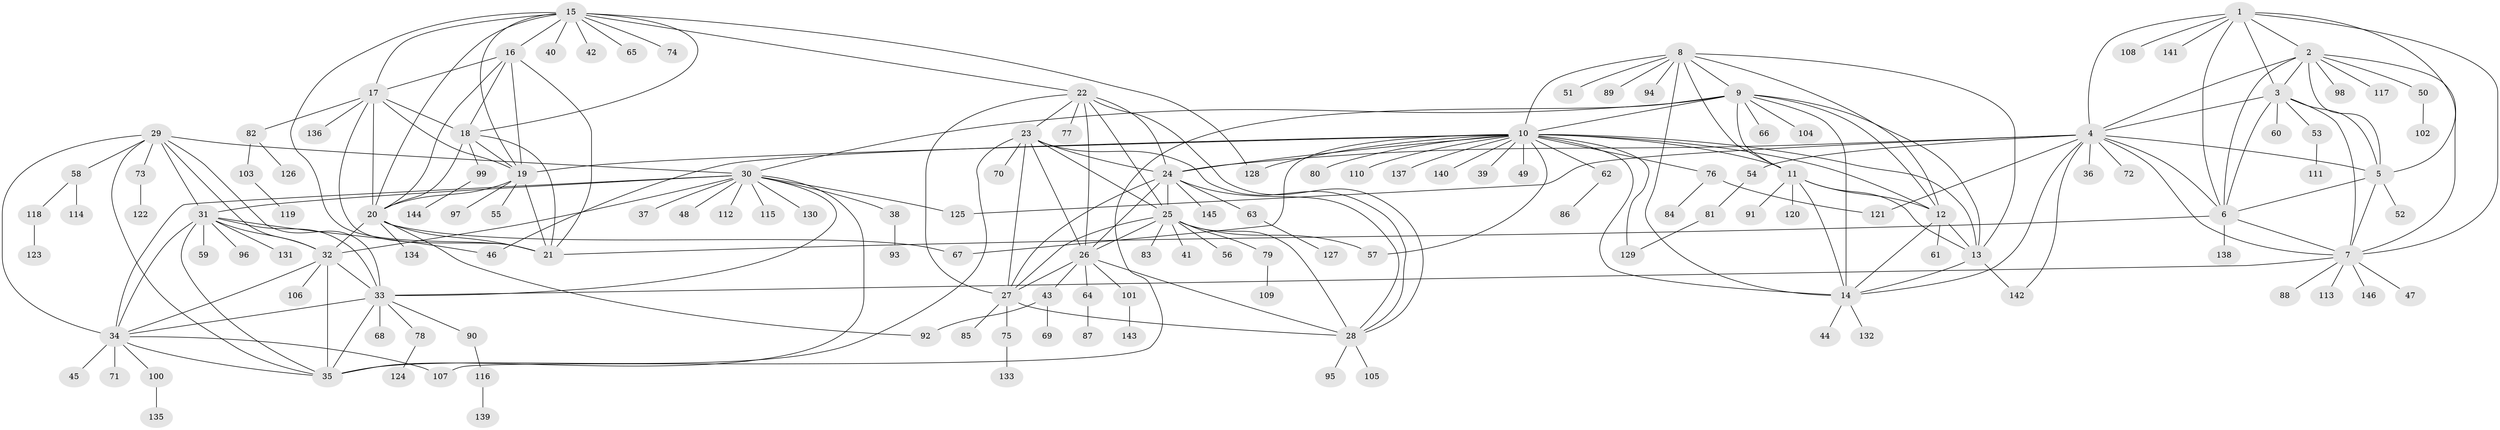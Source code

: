 // Generated by graph-tools (version 1.1) at 2025/37/03/09/25 02:37:26]
// undirected, 146 vertices, 236 edges
graph export_dot {
graph [start="1"]
  node [color=gray90,style=filled];
  1;
  2;
  3;
  4;
  5;
  6;
  7;
  8;
  9;
  10;
  11;
  12;
  13;
  14;
  15;
  16;
  17;
  18;
  19;
  20;
  21;
  22;
  23;
  24;
  25;
  26;
  27;
  28;
  29;
  30;
  31;
  32;
  33;
  34;
  35;
  36;
  37;
  38;
  39;
  40;
  41;
  42;
  43;
  44;
  45;
  46;
  47;
  48;
  49;
  50;
  51;
  52;
  53;
  54;
  55;
  56;
  57;
  58;
  59;
  60;
  61;
  62;
  63;
  64;
  65;
  66;
  67;
  68;
  69;
  70;
  71;
  72;
  73;
  74;
  75;
  76;
  77;
  78;
  79;
  80;
  81;
  82;
  83;
  84;
  85;
  86;
  87;
  88;
  89;
  90;
  91;
  92;
  93;
  94;
  95;
  96;
  97;
  98;
  99;
  100;
  101;
  102;
  103;
  104;
  105;
  106;
  107;
  108;
  109;
  110;
  111;
  112;
  113;
  114;
  115;
  116;
  117;
  118;
  119;
  120;
  121;
  122;
  123;
  124;
  125;
  126;
  127;
  128;
  129;
  130;
  131;
  132;
  133;
  134;
  135;
  136;
  137;
  138;
  139;
  140;
  141;
  142;
  143;
  144;
  145;
  146;
  1 -- 2;
  1 -- 3;
  1 -- 4;
  1 -- 5;
  1 -- 6;
  1 -- 7;
  1 -- 108;
  1 -- 141;
  2 -- 3;
  2 -- 4;
  2 -- 5;
  2 -- 6;
  2 -- 7;
  2 -- 50;
  2 -- 98;
  2 -- 117;
  3 -- 4;
  3 -- 5;
  3 -- 6;
  3 -- 7;
  3 -- 53;
  3 -- 60;
  4 -- 5;
  4 -- 6;
  4 -- 7;
  4 -- 14;
  4 -- 24;
  4 -- 36;
  4 -- 54;
  4 -- 72;
  4 -- 121;
  4 -- 125;
  4 -- 142;
  5 -- 6;
  5 -- 7;
  5 -- 52;
  6 -- 7;
  6 -- 21;
  6 -- 138;
  7 -- 33;
  7 -- 47;
  7 -- 88;
  7 -- 113;
  7 -- 146;
  8 -- 9;
  8 -- 10;
  8 -- 11;
  8 -- 12;
  8 -- 13;
  8 -- 14;
  8 -- 51;
  8 -- 89;
  8 -- 94;
  9 -- 10;
  9 -- 11;
  9 -- 12;
  9 -- 13;
  9 -- 14;
  9 -- 30;
  9 -- 66;
  9 -- 104;
  9 -- 107;
  10 -- 11;
  10 -- 12;
  10 -- 13;
  10 -- 14;
  10 -- 19;
  10 -- 24;
  10 -- 39;
  10 -- 46;
  10 -- 49;
  10 -- 57;
  10 -- 62;
  10 -- 67;
  10 -- 76;
  10 -- 80;
  10 -- 110;
  10 -- 128;
  10 -- 129;
  10 -- 137;
  10 -- 140;
  11 -- 12;
  11 -- 13;
  11 -- 14;
  11 -- 91;
  11 -- 120;
  12 -- 13;
  12 -- 14;
  12 -- 61;
  13 -- 14;
  13 -- 142;
  14 -- 44;
  14 -- 132;
  15 -- 16;
  15 -- 17;
  15 -- 18;
  15 -- 19;
  15 -- 20;
  15 -- 21;
  15 -- 22;
  15 -- 40;
  15 -- 42;
  15 -- 65;
  15 -- 74;
  15 -- 128;
  16 -- 17;
  16 -- 18;
  16 -- 19;
  16 -- 20;
  16 -- 21;
  17 -- 18;
  17 -- 19;
  17 -- 20;
  17 -- 21;
  17 -- 82;
  17 -- 136;
  18 -- 19;
  18 -- 20;
  18 -- 21;
  18 -- 99;
  19 -- 20;
  19 -- 21;
  19 -- 55;
  19 -- 97;
  20 -- 21;
  20 -- 32;
  20 -- 67;
  20 -- 92;
  20 -- 134;
  22 -- 23;
  22 -- 24;
  22 -- 25;
  22 -- 26;
  22 -- 27;
  22 -- 28;
  22 -- 77;
  23 -- 24;
  23 -- 25;
  23 -- 26;
  23 -- 27;
  23 -- 28;
  23 -- 35;
  23 -- 70;
  24 -- 25;
  24 -- 26;
  24 -- 27;
  24 -- 28;
  24 -- 63;
  24 -- 145;
  25 -- 26;
  25 -- 27;
  25 -- 28;
  25 -- 41;
  25 -- 56;
  25 -- 57;
  25 -- 79;
  25 -- 83;
  26 -- 27;
  26 -- 28;
  26 -- 43;
  26 -- 64;
  26 -- 101;
  27 -- 28;
  27 -- 75;
  27 -- 85;
  28 -- 95;
  28 -- 105;
  29 -- 30;
  29 -- 31;
  29 -- 32;
  29 -- 33;
  29 -- 34;
  29 -- 35;
  29 -- 58;
  29 -- 73;
  30 -- 31;
  30 -- 32;
  30 -- 33;
  30 -- 34;
  30 -- 35;
  30 -- 37;
  30 -- 38;
  30 -- 48;
  30 -- 112;
  30 -- 115;
  30 -- 125;
  30 -- 130;
  31 -- 32;
  31 -- 33;
  31 -- 34;
  31 -- 35;
  31 -- 46;
  31 -- 59;
  31 -- 96;
  31 -- 131;
  32 -- 33;
  32 -- 34;
  32 -- 35;
  32 -- 106;
  33 -- 34;
  33 -- 35;
  33 -- 68;
  33 -- 78;
  33 -- 90;
  34 -- 35;
  34 -- 45;
  34 -- 71;
  34 -- 100;
  34 -- 107;
  38 -- 93;
  43 -- 69;
  43 -- 92;
  50 -- 102;
  53 -- 111;
  54 -- 81;
  58 -- 114;
  58 -- 118;
  62 -- 86;
  63 -- 127;
  64 -- 87;
  73 -- 122;
  75 -- 133;
  76 -- 84;
  76 -- 121;
  78 -- 124;
  79 -- 109;
  81 -- 129;
  82 -- 103;
  82 -- 126;
  90 -- 116;
  99 -- 144;
  100 -- 135;
  101 -- 143;
  103 -- 119;
  116 -- 139;
  118 -- 123;
}
